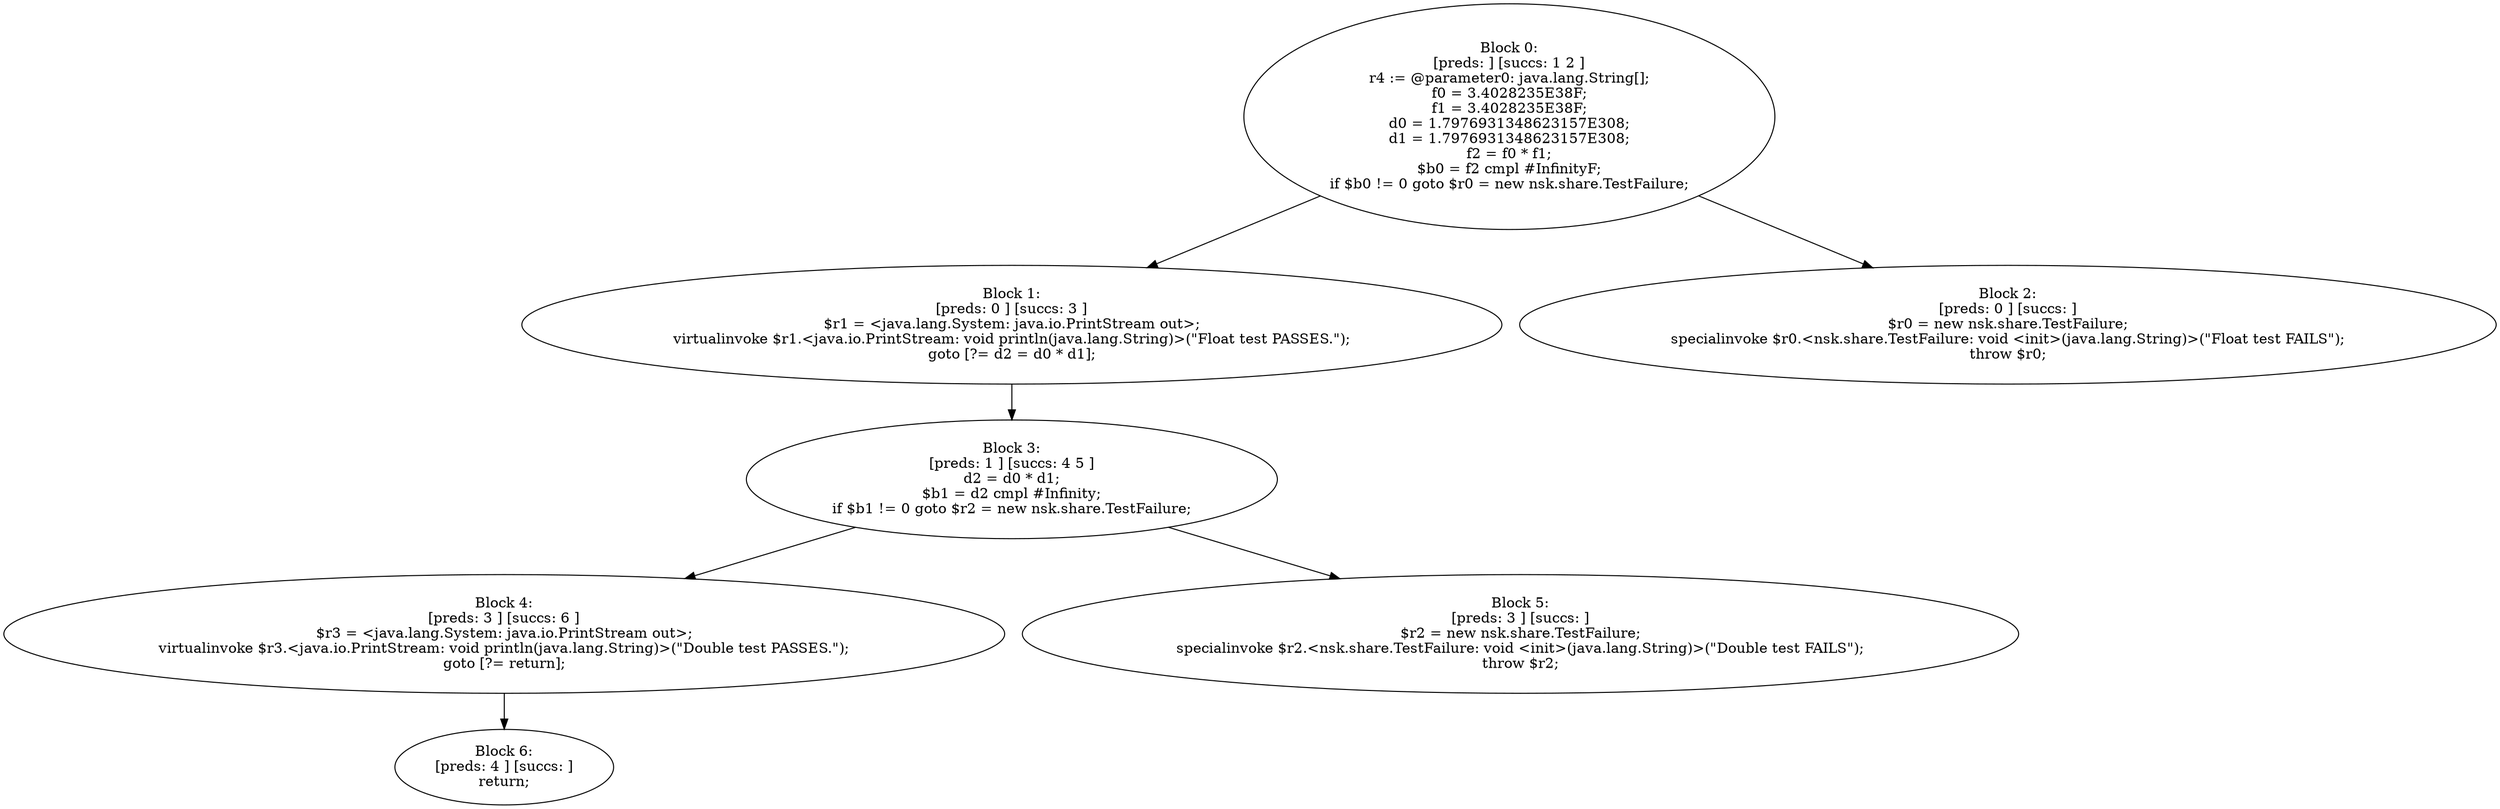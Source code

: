 digraph "unitGraph" {
    "Block 0:
[preds: ] [succs: 1 2 ]
r4 := @parameter0: java.lang.String[];
f0 = 3.4028235E38F;
f1 = 3.4028235E38F;
d0 = 1.7976931348623157E308;
d1 = 1.7976931348623157E308;
f2 = f0 * f1;
$b0 = f2 cmpl #InfinityF;
if $b0 != 0 goto $r0 = new nsk.share.TestFailure;
"
    "Block 1:
[preds: 0 ] [succs: 3 ]
$r1 = <java.lang.System: java.io.PrintStream out>;
virtualinvoke $r1.<java.io.PrintStream: void println(java.lang.String)>(\"Float test PASSES.\");
goto [?= d2 = d0 * d1];
"
    "Block 2:
[preds: 0 ] [succs: ]
$r0 = new nsk.share.TestFailure;
specialinvoke $r0.<nsk.share.TestFailure: void <init>(java.lang.String)>(\"Float test FAILS\");
throw $r0;
"
    "Block 3:
[preds: 1 ] [succs: 4 5 ]
d2 = d0 * d1;
$b1 = d2 cmpl #Infinity;
if $b1 != 0 goto $r2 = new nsk.share.TestFailure;
"
    "Block 4:
[preds: 3 ] [succs: 6 ]
$r3 = <java.lang.System: java.io.PrintStream out>;
virtualinvoke $r3.<java.io.PrintStream: void println(java.lang.String)>(\"Double test PASSES.\");
goto [?= return];
"
    "Block 5:
[preds: 3 ] [succs: ]
$r2 = new nsk.share.TestFailure;
specialinvoke $r2.<nsk.share.TestFailure: void <init>(java.lang.String)>(\"Double test FAILS\");
throw $r2;
"
    "Block 6:
[preds: 4 ] [succs: ]
return;
"
    "Block 0:
[preds: ] [succs: 1 2 ]
r4 := @parameter0: java.lang.String[];
f0 = 3.4028235E38F;
f1 = 3.4028235E38F;
d0 = 1.7976931348623157E308;
d1 = 1.7976931348623157E308;
f2 = f0 * f1;
$b0 = f2 cmpl #InfinityF;
if $b0 != 0 goto $r0 = new nsk.share.TestFailure;
"->"Block 1:
[preds: 0 ] [succs: 3 ]
$r1 = <java.lang.System: java.io.PrintStream out>;
virtualinvoke $r1.<java.io.PrintStream: void println(java.lang.String)>(\"Float test PASSES.\");
goto [?= d2 = d0 * d1];
";
    "Block 0:
[preds: ] [succs: 1 2 ]
r4 := @parameter0: java.lang.String[];
f0 = 3.4028235E38F;
f1 = 3.4028235E38F;
d0 = 1.7976931348623157E308;
d1 = 1.7976931348623157E308;
f2 = f0 * f1;
$b0 = f2 cmpl #InfinityF;
if $b0 != 0 goto $r0 = new nsk.share.TestFailure;
"->"Block 2:
[preds: 0 ] [succs: ]
$r0 = new nsk.share.TestFailure;
specialinvoke $r0.<nsk.share.TestFailure: void <init>(java.lang.String)>(\"Float test FAILS\");
throw $r0;
";
    "Block 1:
[preds: 0 ] [succs: 3 ]
$r1 = <java.lang.System: java.io.PrintStream out>;
virtualinvoke $r1.<java.io.PrintStream: void println(java.lang.String)>(\"Float test PASSES.\");
goto [?= d2 = d0 * d1];
"->"Block 3:
[preds: 1 ] [succs: 4 5 ]
d2 = d0 * d1;
$b1 = d2 cmpl #Infinity;
if $b1 != 0 goto $r2 = new nsk.share.TestFailure;
";
    "Block 3:
[preds: 1 ] [succs: 4 5 ]
d2 = d0 * d1;
$b1 = d2 cmpl #Infinity;
if $b1 != 0 goto $r2 = new nsk.share.TestFailure;
"->"Block 4:
[preds: 3 ] [succs: 6 ]
$r3 = <java.lang.System: java.io.PrintStream out>;
virtualinvoke $r3.<java.io.PrintStream: void println(java.lang.String)>(\"Double test PASSES.\");
goto [?= return];
";
    "Block 3:
[preds: 1 ] [succs: 4 5 ]
d2 = d0 * d1;
$b1 = d2 cmpl #Infinity;
if $b1 != 0 goto $r2 = new nsk.share.TestFailure;
"->"Block 5:
[preds: 3 ] [succs: ]
$r2 = new nsk.share.TestFailure;
specialinvoke $r2.<nsk.share.TestFailure: void <init>(java.lang.String)>(\"Double test FAILS\");
throw $r2;
";
    "Block 4:
[preds: 3 ] [succs: 6 ]
$r3 = <java.lang.System: java.io.PrintStream out>;
virtualinvoke $r3.<java.io.PrintStream: void println(java.lang.String)>(\"Double test PASSES.\");
goto [?= return];
"->"Block 6:
[preds: 4 ] [succs: ]
return;
";
}
